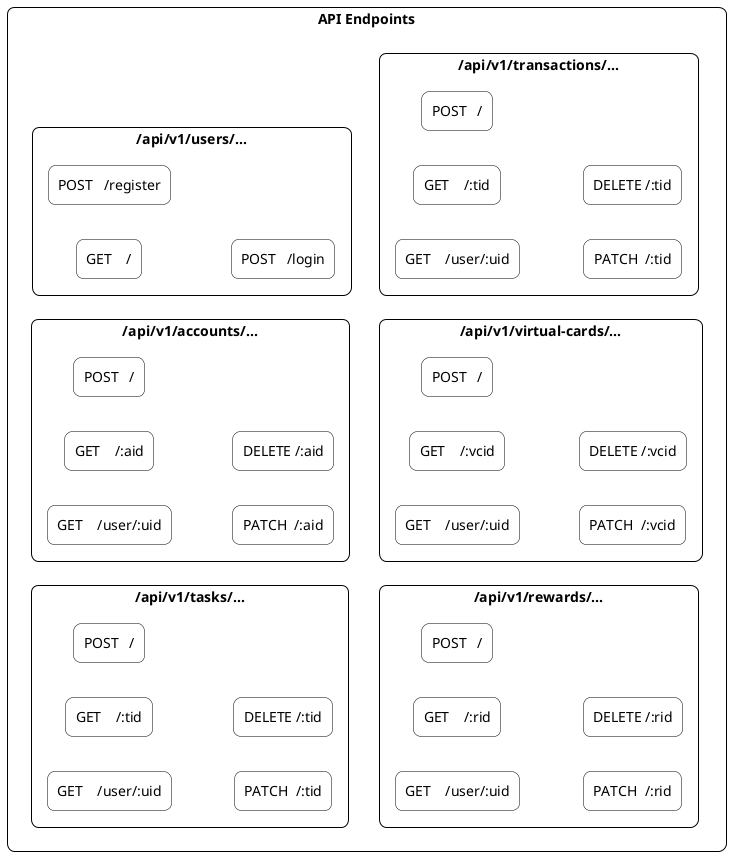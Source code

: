 @startuml
left to right direction

skinparam rectangle {
    BackgroundColor white
    BorderColor black
    RoundCorner 15
}

rectangle "API Endpoints" as API {

    rectangle "/api/v1/users/..." {
        rectangle "GET    /" as get_users
        rectangle "POST   /register" as post_register
        rectangle "POST   /login" as post_login
    }

    rectangle "/api/v1/accounts/..." {
        rectangle "GET    /user/:uid" as get_user_accounts
        rectangle "GET    /:aid" as get_account_by_id
        rectangle "POST   /" as post_create_account
        rectangle "PATCH  /:aid" as patch_account
        rectangle "DELETE /:aid" as delete_account
    }

    rectangle "/api/v1/tasks/..." {
        rectangle "GET    /user/:uid" as get_user_tasks
        rectangle "GET    /:tid" as get_task_by_id
        rectangle "POST   /" as post_create_task
        rectangle "PATCH  /:tid" as patch_task
        rectangle "DELETE /:tid" as delete_task
    }

    rectangle "/api/v1/transactions/..." {
        rectangle "GET    /user/:uid" as get_user_transactions
        rectangle "GET    /:tid" as get_transaction_by_id
        rectangle "POST   /" as post_create_transaction
        rectangle "PATCH  /:tid" as patch_transaction
        rectangle "DELETE /:tid" as delete_transaction
    }

    rectangle "/api/v1/virtual-cards/..." {
        rectangle "GET    /user/:uid" as get_user_vcards
        rectangle "GET    /:vcid" as get_vcard_by_id
        rectangle "POST   /" as post_create_vcard
        rectangle "PATCH  /:vcid" as patch_vcard
        rectangle "DELETE /:vcid" as delete_vcard
    }

    rectangle "/api/v1/rewards/..." {
        rectangle "GET    /user/:uid" as get_user_rewards
        rectangle "GET    /:rid" as get_reward_by_id
        rectangle "POST   /" as post_create_reward
        rectangle "PATCH  /:rid" as patch_reward
        rectangle "DELETE /:rid" as delete_reward
    }

}

@enduml
